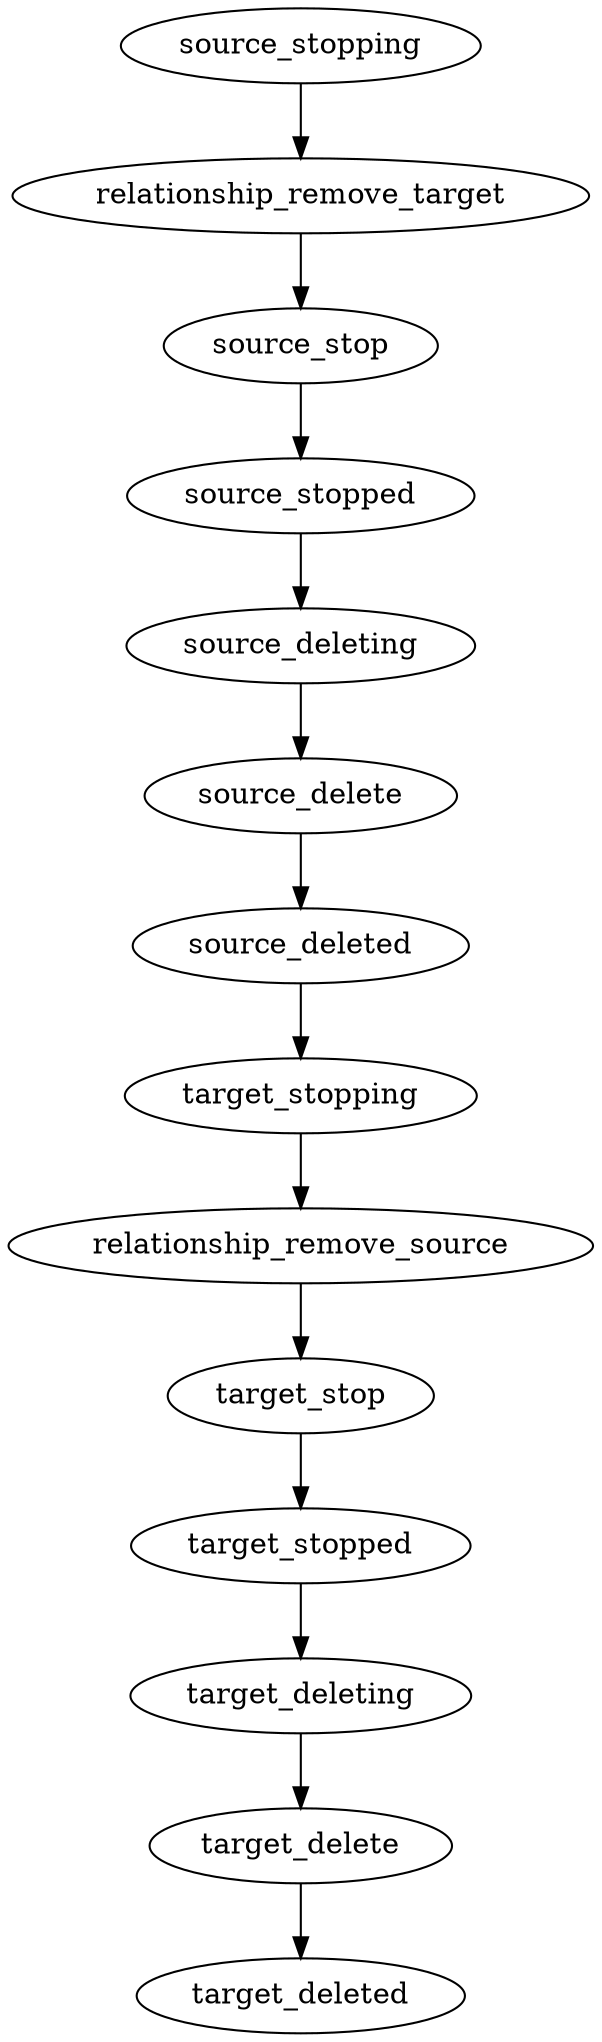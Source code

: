 digraph relationship_uninstall_workflow {
  target_stopping -> relationship_remove_source -> target_stop -> target_stopped -> target_deleting -> target_delete -> target_deleted;
  source_stopping -> relationship_remove_target -> source_stop -> source_stopped -> source_deleting -> source_delete -> source_deleted;
  source_deleted -> target_stopping;
}
